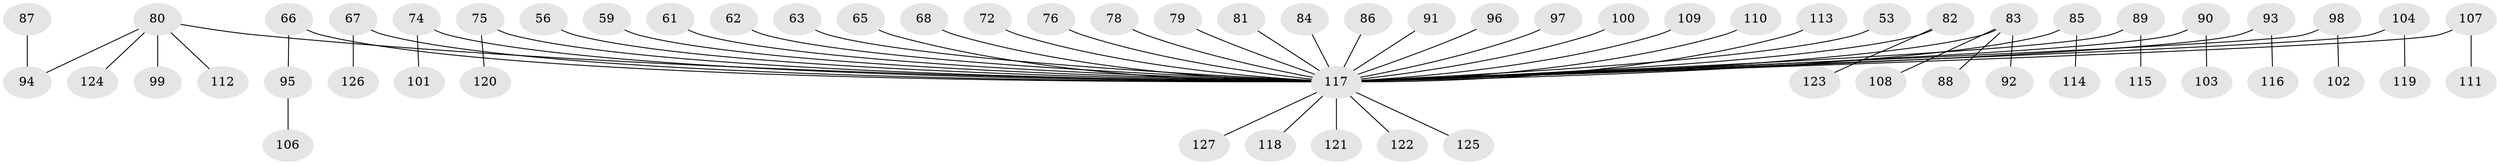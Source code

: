 // original degree distribution, {5: 0.015748031496062992, 9: 0.007874015748031496, 2: 0.25984251968503935, 6: 0.007874015748031496, 4: 0.06299212598425197, 7: 0.015748031496062992, 3: 0.11023622047244094, 1: 0.5118110236220472, 8: 0.007874015748031496}
// Generated by graph-tools (version 1.1) at 2025/52/03/09/25 04:52:57]
// undirected, 63 vertices, 62 edges
graph export_dot {
graph [start="1"]
  node [color=gray90,style=filled];
  53;
  56;
  59;
  61;
  62;
  63;
  65;
  66;
  67;
  68;
  72;
  74;
  75;
  76;
  78;
  79;
  80 [super="+70+77"];
  81;
  82;
  83 [super="+52"];
  84;
  85;
  86;
  87;
  88;
  89;
  90 [super="+9"];
  91;
  92;
  93;
  94 [super="+64"];
  95;
  96;
  97;
  98;
  99;
  100;
  101;
  102;
  103;
  104 [super="+41"];
  106;
  107;
  108;
  109;
  110;
  111;
  112;
  113;
  114;
  115;
  116;
  117 [super="+6+39+29+55+73+105+47"];
  118;
  119;
  120;
  121;
  122;
  123;
  124;
  125;
  126;
  127;
  53 -- 117;
  56 -- 117;
  59 -- 117;
  61 -- 117;
  62 -- 117;
  63 -- 117;
  65 -- 117;
  66 -- 95;
  66 -- 117;
  67 -- 126;
  67 -- 117;
  68 -- 117;
  72 -- 117;
  74 -- 101;
  74 -- 117;
  75 -- 120;
  75 -- 117;
  76 -- 117;
  78 -- 117;
  79 -- 117;
  80 -- 112;
  80 -- 99;
  80 -- 124;
  80 -- 94;
  80 -- 117;
  81 -- 117;
  82 -- 123;
  82 -- 117;
  83 -- 117;
  83 -- 88;
  83 -- 108;
  83 -- 92;
  84 -- 117;
  85 -- 114;
  85 -- 117;
  86 -- 117;
  87 -- 94;
  89 -- 115;
  89 -- 117;
  90 -- 103;
  90 -- 117;
  91 -- 117;
  93 -- 116;
  93 -- 117;
  95 -- 106;
  96 -- 117;
  97 -- 117;
  98 -- 102;
  98 -- 117;
  100 -- 117;
  104 -- 119;
  104 -- 117;
  107 -- 111;
  107 -- 117;
  109 -- 117;
  110 -- 117;
  113 -- 117;
  117 -- 121;
  117 -- 125;
  117 -- 118;
  117 -- 122;
  117 -- 127;
}
